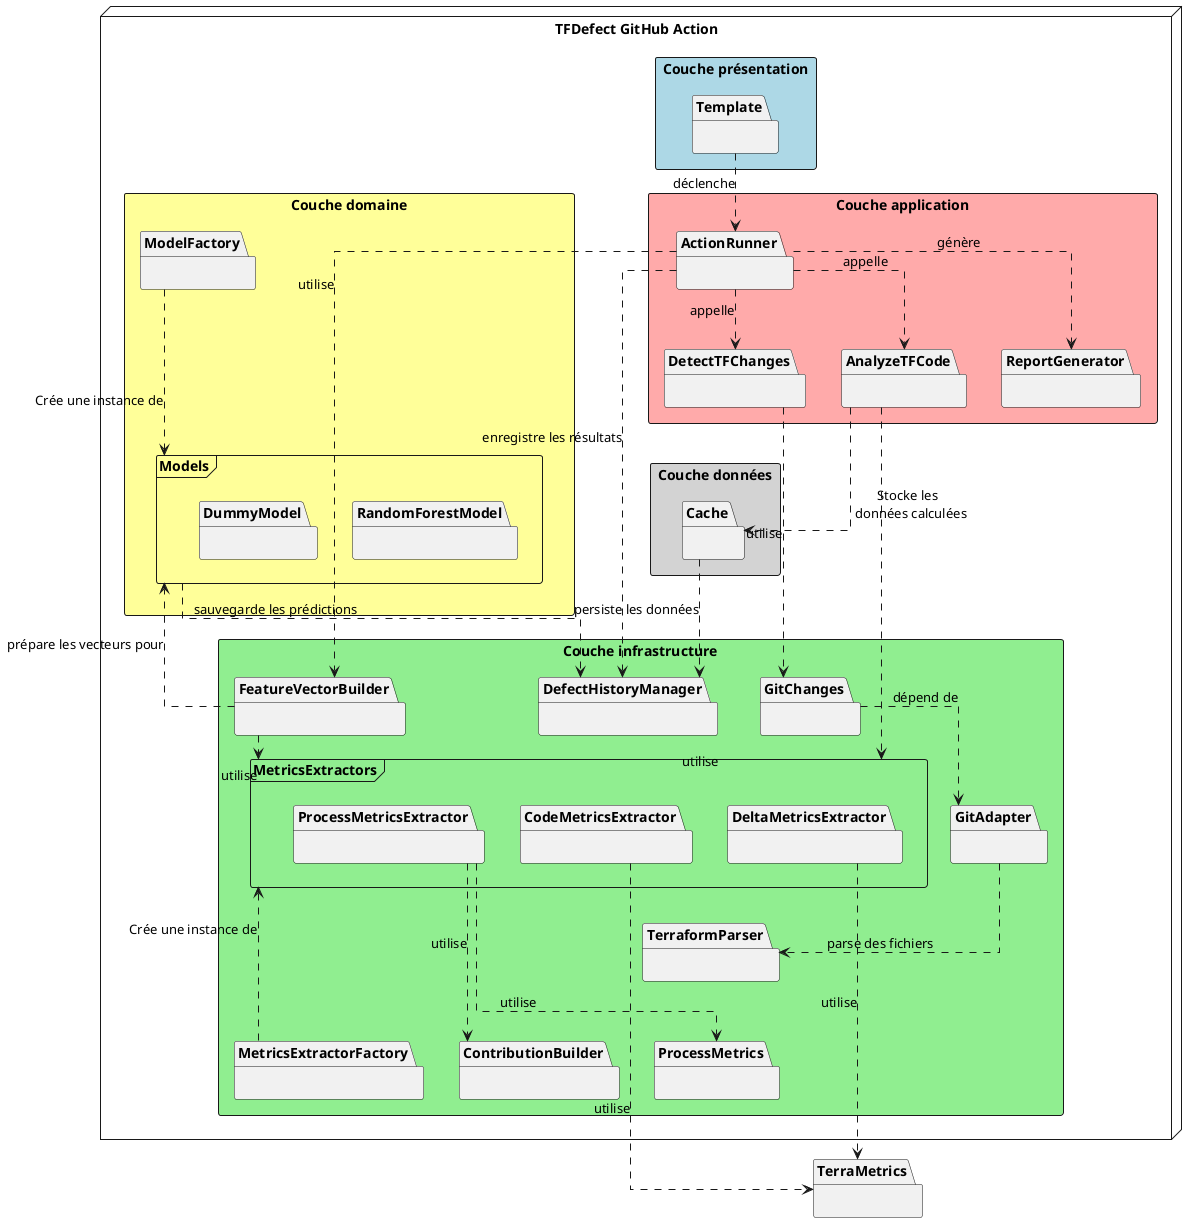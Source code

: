 @startuml

skinparam linetype ortho

node "TFDefect GitHub Action" {
    
    rectangle "Couche présentation"  #ADD8E6 {
        package "Template" {}
    }

    rectangle "Couche application" #FFAAAA {
        package "ActionRunner" {}
        package "AnalyzeTFCode" {}
        package "DetectTFChanges" {}
        package "ReportGenerator" {}
    }

    rectangle "Couche domaine" #FFFF99 {
        frame "Models" {
            package "RandomForestModel" {}
            package "DummyModel" {}
        }  
        package "ModelFactory" {}  
    }

    rectangle "Couche infrastructure" #90EE90 {
        package "GitChanges" {}
        package "GitAdapter" {}
        package "TerraformParser" {}
        package "DefectHistoryManager" {}
        frame "MetricsExtractors" {
            package "CodeMetricsExtractor" {}
            package "ProcessMetricsExtractor" {}
            package "DeltaMetricsExtractor" {}
        }
        package "ProcessMetrics" {}
        package "ContributionBuilder" {}
        package "MetricsExtractorFactory" {}
        package "FeatureVectorBuilder" {}
    }

    rectangle "Couche données" #D3D3D3 {
        package "Cache" {}
    }
}

package TerraMetrics{}

' Relations entre les couches
Template ..> ActionRunner : "déclenche"

ActionRunner ..> DetectTFChanges : "appelle"
ActionRunner ..> AnalyzeTFCode : "appelle"
ActionRunner ..> ReportGenerator : "génère"

DetectTFChanges ..> GitChanges : "utilise"
GitChanges ..> GitAdapter : "dépend de"
GitAdapter ..> TerraformParser : "parse des fichiers"

AnalyzeTFCode .down.> Cache: Stocke les \n données calculées
AnalyzeTFCode ..> MetricsExtractors: utilise
CodeMetricsExtractor ...> TerraMetrics: utilise
DeltaMetricsExtractor ....> TerraMetrics: utilise

ModelFactory .down..> Models: Crée une instance de 

MetricsExtractorFactory .u..> MetricsExtractors: Crée une instance de
ProcessMetricsExtractor ...> ProcessMetrics: utilise
ProcessMetricsExtractor ...> ContributionBuilder: utilise

FeatureVectorBuilder ..> MetricsExtractors : "utilise"
FeatureVectorBuilder ...> Models : "prépare les vecteurs pour"
ActionRunner ...> FeatureVectorBuilder : "utilise"

ActionRunner ..> DefectHistoryManager : "enregistre les résultats"
Models ..> DefectHistoryManager : "sauvegarde les prédictions"
Cache ..> DefectHistoryManager : "persiste les données"
@enduml
